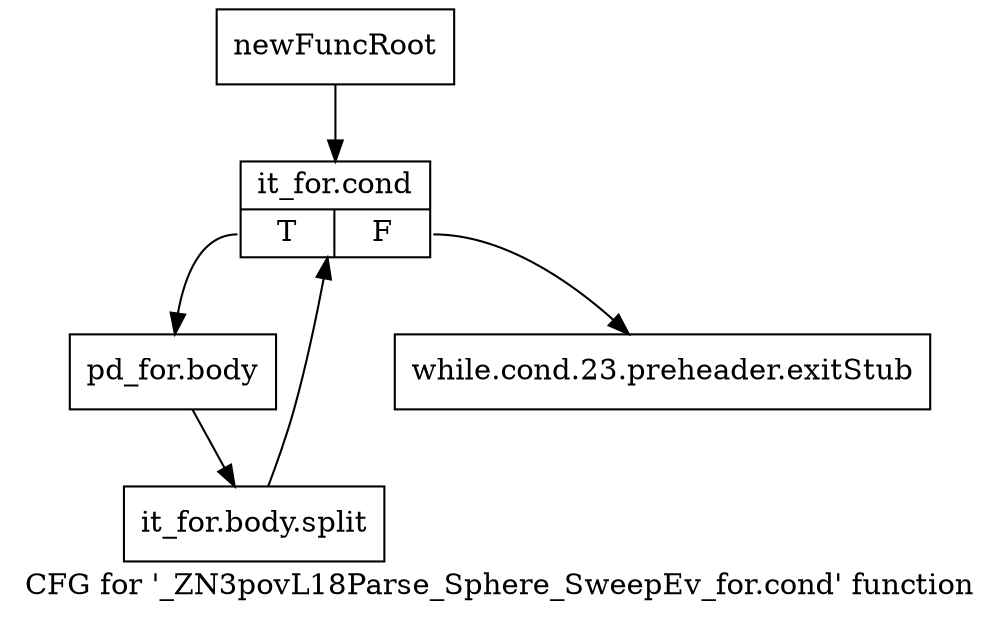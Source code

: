 digraph "CFG for '_ZN3povL18Parse_Sphere_SweepEv_for.cond' function" {
	label="CFG for '_ZN3povL18Parse_Sphere_SweepEv_for.cond' function";

	Node0x2763890 [shape=record,label="{newFuncRoot}"];
	Node0x2763890 -> Node0x2763c90;
	Node0x27638e0 [shape=record,label="{while.cond.23.preheader.exitStub}"];
	Node0x2763c90 [shape=record,label="{it_for.cond|{<s0>T|<s1>F}}"];
	Node0x2763c90:s0 -> Node0x2763ce0;
	Node0x2763c90:s1 -> Node0x27638e0;
	Node0x2763ce0 [shape=record,label="{pd_for.body}"];
	Node0x2763ce0 -> Node0x374e900;
	Node0x374e900 [shape=record,label="{it_for.body.split}"];
	Node0x374e900 -> Node0x2763c90;
}
